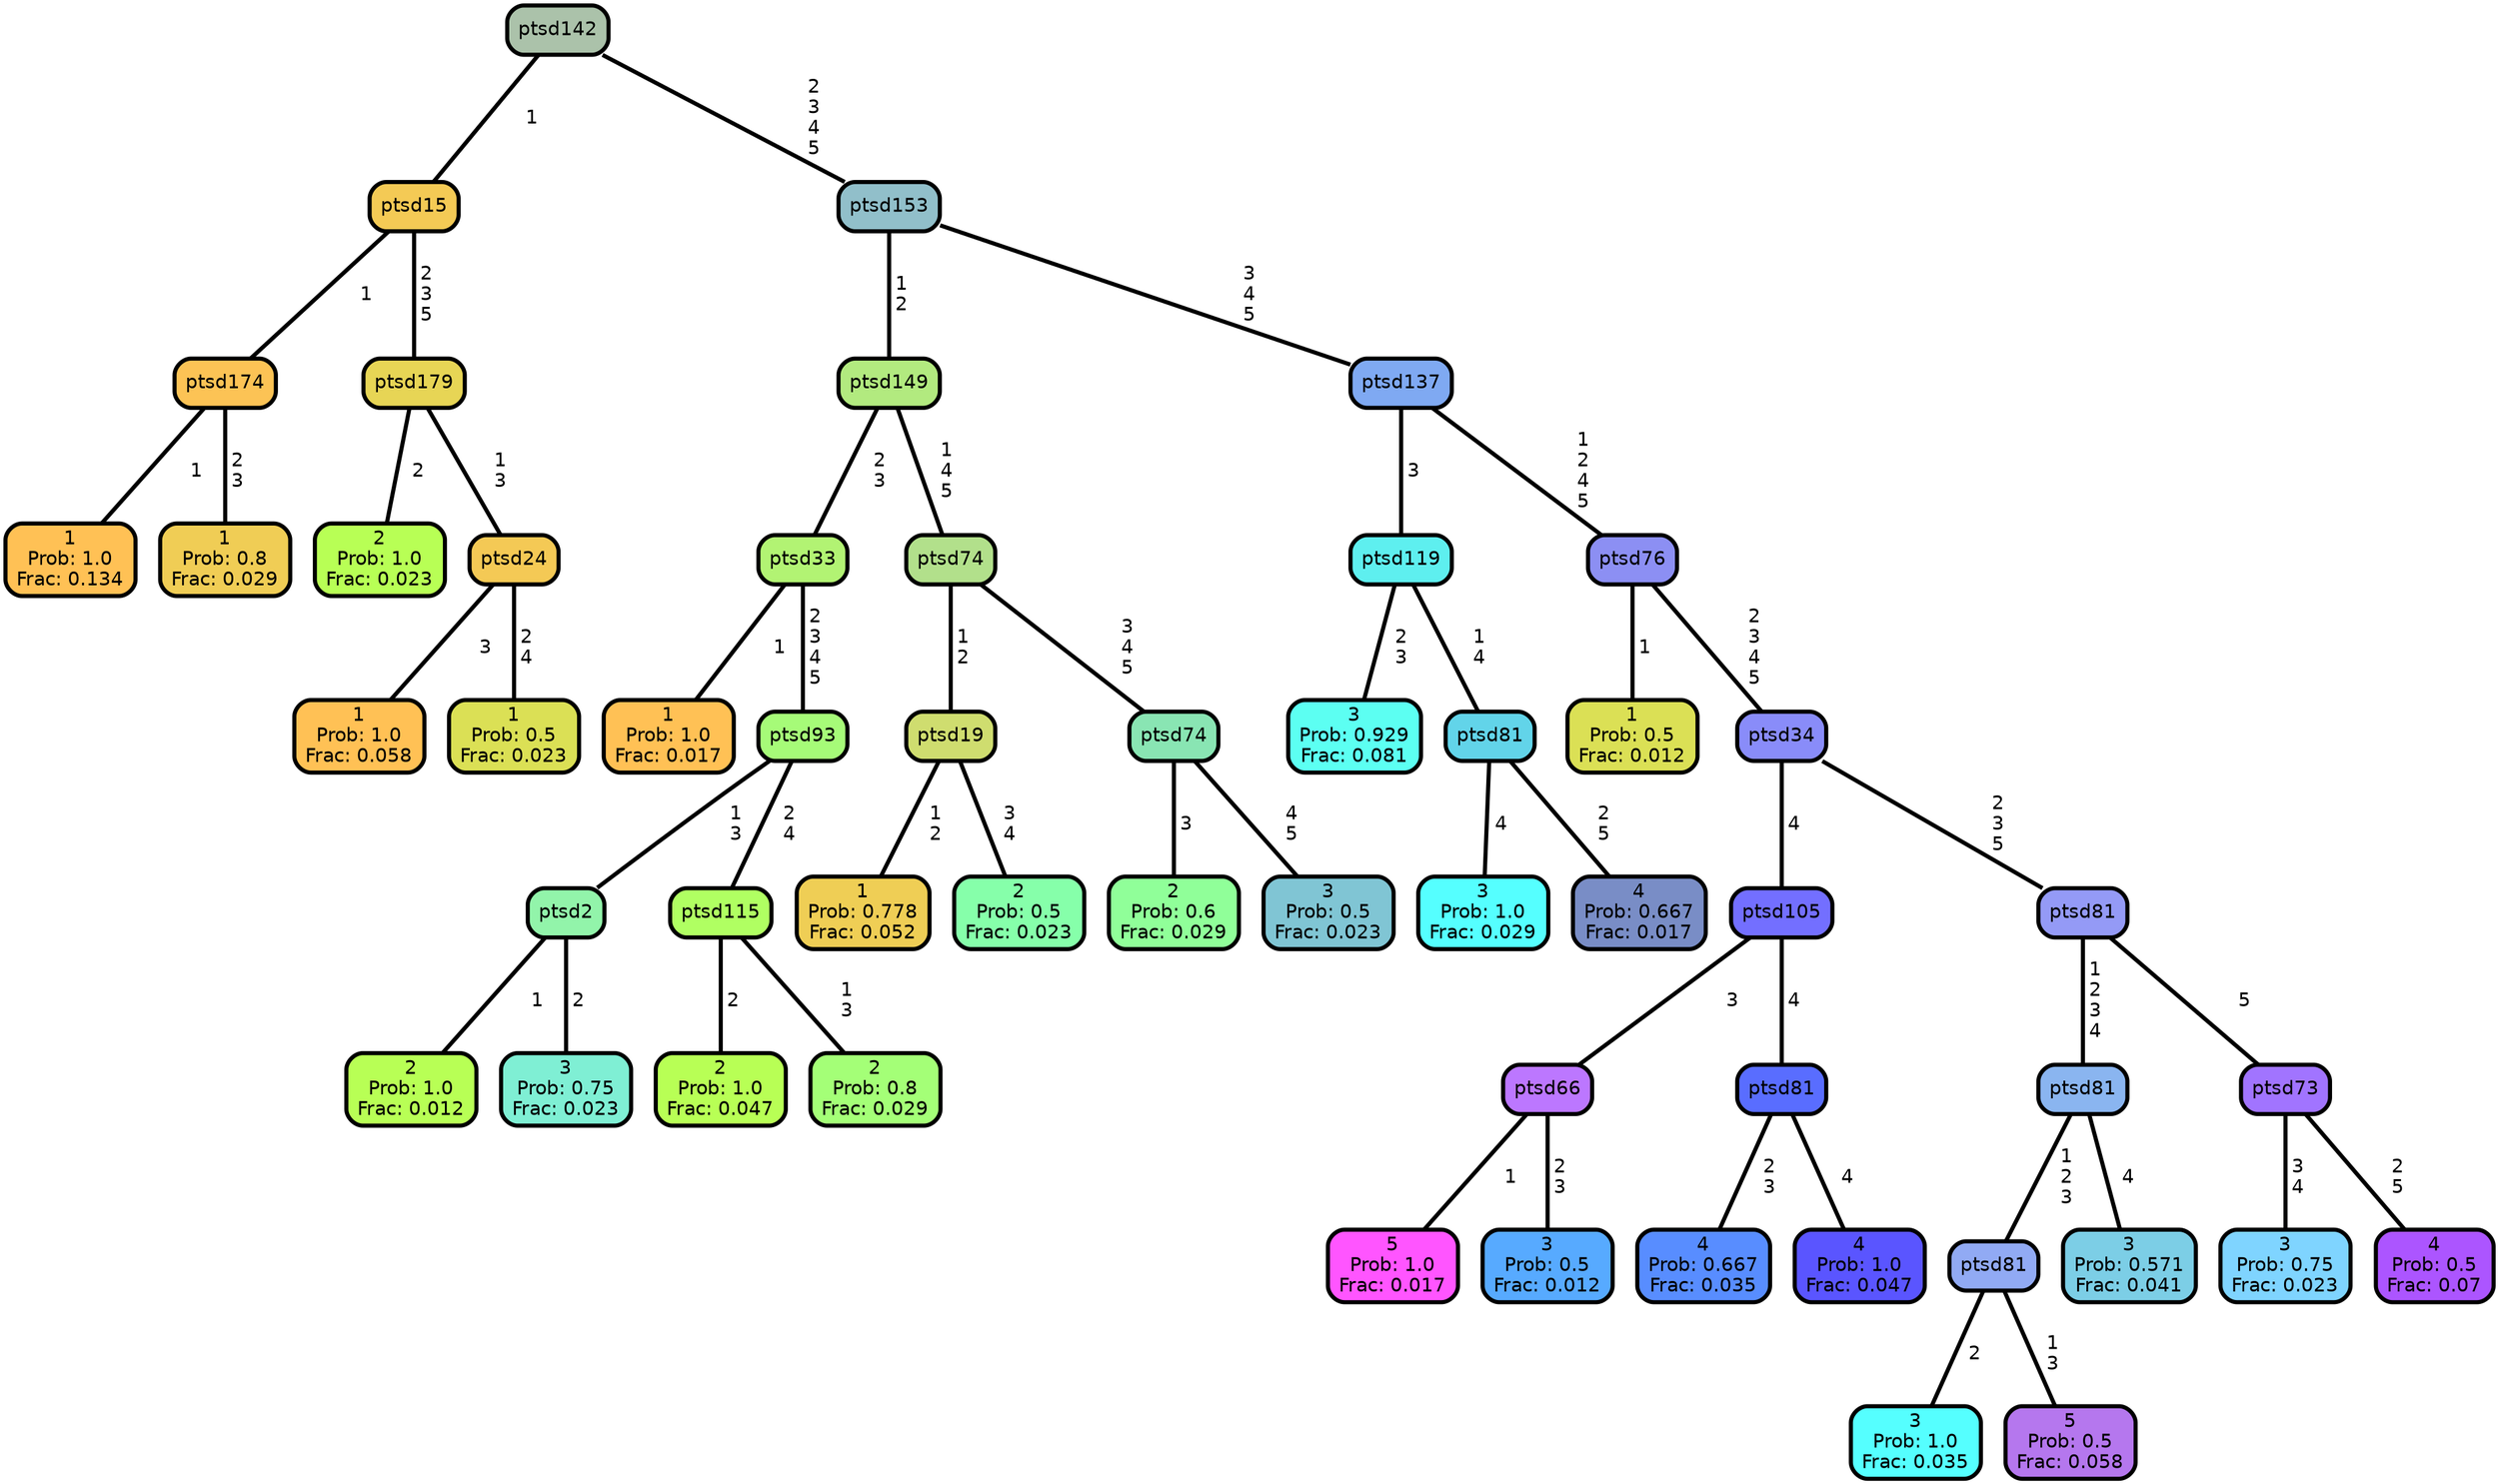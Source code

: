 graph Tree {
node [shape=box, style="filled, rounded",color="black",penwidth="3",fontcolor="black",                 fontname=helvetica] ;
graph [ranksep="0 equally", splines=straight,                 bgcolor=transparent, dpi=200] ;
edge [fontname=helvetica, color=black] ;
0 [label="1
Prob: 1.0
Frac: 0.134", fillcolor="#ffc155"] ;
1 [label="ptsd174", fillcolor="#fcc355"] ;
2 [label="1
Prob: 0.8
Frac: 0.029", fillcolor="#f0cd55"] ;
3 [label="ptsd15", fillcolor="#f4ca55"] ;
4 [label="2
Prob: 1.0
Frac: 0.023", fillcolor="#b8ff55"] ;
5 [label="ptsd179", fillcolor="#e7d555"] ;
6 [label="1
Prob: 1.0
Frac: 0.058", fillcolor="#ffc155"] ;
7 [label="ptsd24", fillcolor="#f4c955"] ;
8 [label="1
Prob: 0.5
Frac: 0.023", fillcolor="#dbe055"] ;
9 [label="ptsd142", fillcolor="#abc2aa"] ;
10 [label="1
Prob: 1.0
Frac: 0.017", fillcolor="#ffc155"] ;
11 [label="ptsd33", fillcolor="#b2f373"] ;
12 [label="2
Prob: 1.0
Frac: 0.012", fillcolor="#b8ff55"] ;
13 [label="ptsd2", fillcolor="#92f4aa"] ;
14 [label="3
Prob: 0.75
Frac: 0.023", fillcolor="#7fefd4"] ;
15 [label="ptsd93", fillcolor="#a6fb78"] ;
16 [label="2
Prob: 1.0
Frac: 0.047", fillcolor="#b8ff55"] ;
17 [label="ptsd115", fillcolor="#b0ff62"] ;
18 [label="2
Prob: 0.8
Frac: 0.029", fillcolor="#a4ff77"] ;
19 [label="ptsd149", fillcolor="#b2ea7f"] ;
20 [label="1
Prob: 0.778
Frac: 0.052", fillcolor="#efce55"] ;
21 [label="ptsd19", fillcolor="#cfdd6f"] ;
22 [label="2
Prob: 0.5
Frac: 0.023", fillcolor="#86ffaa"] ;
23 [label="ptsd74", fillcolor="#b2e08b"] ;
24 [label="2
Prob: 0.6
Frac: 0.029", fillcolor="#90ff99"] ;
25 [label="ptsd74", fillcolor="#89e5b3"] ;
26 [label="3
Prob: 0.5
Frac: 0.023", fillcolor="#80c5d4"] ;
27 [label="ptsd153", fillcolor="#91bfca"] ;
28 [label="3
Prob: 0.929
Frac: 0.081", fillcolor="#5cfff2"] ;
29 [label="ptsd119", fillcolor="#5eefef"] ;
30 [label="3
Prob: 1.0
Frac: 0.029", fillcolor="#55ffff"] ;
31 [label="ptsd81", fillcolor="#62d4e9"] ;
32 [label="4
Prob: 0.667
Frac: 0.017", fillcolor="#798dc6"] ;
33 [label="ptsd137", fillcolor="#7fa9f2"] ;
34 [label="1
Prob: 0.5
Frac: 0.012", fillcolor="#dbe055"] ;
35 [label="ptsd76", fillcolor="#8c8ff3"] ;
36 [label="5
Prob: 1.0
Frac: 0.017", fillcolor="#ff55ff"] ;
37 [label="ptsd66", fillcolor="#bc77ff"] ;
38 [label="3
Prob: 0.5
Frac: 0.012", fillcolor="#57aaff"] ;
39 [label="ptsd105", fillcolor="#736fff"] ;
40 [label="4
Prob: 0.667
Frac: 0.035", fillcolor="#588dff"] ;
41 [label="ptsd81", fillcolor="#596dff"] ;
42 [label="4
Prob: 1.0
Frac: 0.047", fillcolor="#5a55ff"] ;
43 [label="ptsd34", fillcolor="#898cf9"] ;
44 [label="3
Prob: 1.0
Frac: 0.035", fillcolor="#55ffff"] ;
45 [label="ptsd81", fillcolor="#91aaf4"] ;
46 [label="5
Prob: 0.5
Frac: 0.058", fillcolor="#b577ee"] ;
47 [label="ptsd81", fillcolor="#8ab5f0"] ;
48 [label="3
Prob: 0.571
Frac: 0.041", fillcolor="#7ccee6"] ;
49 [label="ptsd81", fillcolor="#949af6"] ;
50 [label="3
Prob: 0.75
Frac: 0.023", fillcolor="#7fd4ff"] ;
51 [label="ptsd73", fillcolor="#a174ff"] ;
52 [label="4
Prob: 0.5
Frac: 0.07", fillcolor="#ac55ff"] ;
1 -- 0 [label=" 1",penwidth=3] ;
1 -- 2 [label=" 2\n 3",penwidth=3] ;
3 -- 1 [label=" 1",penwidth=3] ;
3 -- 5 [label=" 2\n 3\n 5",penwidth=3] ;
5 -- 4 [label=" 2",penwidth=3] ;
5 -- 7 [label=" 1\n 3",penwidth=3] ;
7 -- 6 [label=" 3",penwidth=3] ;
7 -- 8 [label=" 2\n 4",penwidth=3] ;
9 -- 3 [label=" 1",penwidth=3] ;
9 -- 27 [label=" 2\n 3\n 4\n 5",penwidth=3] ;
11 -- 10 [label=" 1",penwidth=3] ;
11 -- 15 [label=" 2\n 3\n 4\n 5",penwidth=3] ;
13 -- 12 [label=" 1",penwidth=3] ;
13 -- 14 [label=" 2",penwidth=3] ;
15 -- 13 [label=" 1\n 3",penwidth=3] ;
15 -- 17 [label=" 2\n 4",penwidth=3] ;
17 -- 16 [label=" 2",penwidth=3] ;
17 -- 18 [label=" 1\n 3",penwidth=3] ;
19 -- 11 [label=" 2\n 3",penwidth=3] ;
19 -- 23 [label=" 1\n 4\n 5",penwidth=3] ;
21 -- 20 [label=" 1\n 2",penwidth=3] ;
21 -- 22 [label=" 3\n 4",penwidth=3] ;
23 -- 21 [label=" 1\n 2",penwidth=3] ;
23 -- 25 [label=" 3\n 4\n 5",penwidth=3] ;
25 -- 24 [label=" 3",penwidth=3] ;
25 -- 26 [label=" 4\n 5",penwidth=3] ;
27 -- 19 [label=" 1\n 2",penwidth=3] ;
27 -- 33 [label=" 3\n 4\n 5",penwidth=3] ;
29 -- 28 [label=" 2\n 3",penwidth=3] ;
29 -- 31 [label=" 1\n 4",penwidth=3] ;
31 -- 30 [label=" 4",penwidth=3] ;
31 -- 32 [label=" 2\n 5",penwidth=3] ;
33 -- 29 [label=" 3",penwidth=3] ;
33 -- 35 [label=" 1\n 2\n 4\n 5",penwidth=3] ;
35 -- 34 [label=" 1",penwidth=3] ;
35 -- 43 [label=" 2\n 3\n 4\n 5",penwidth=3] ;
37 -- 36 [label=" 1",penwidth=3] ;
37 -- 38 [label=" 2\n 3",penwidth=3] ;
39 -- 37 [label=" 3",penwidth=3] ;
39 -- 41 [label=" 4",penwidth=3] ;
41 -- 40 [label=" 2\n 3",penwidth=3] ;
41 -- 42 [label=" 4",penwidth=3] ;
43 -- 39 [label=" 4",penwidth=3] ;
43 -- 49 [label=" 2\n 3\n 5",penwidth=3] ;
45 -- 44 [label=" 2",penwidth=3] ;
45 -- 46 [label=" 1\n 3",penwidth=3] ;
47 -- 45 [label=" 1\n 2\n 3",penwidth=3] ;
47 -- 48 [label=" 4",penwidth=3] ;
49 -- 47 [label=" 1\n 2\n 3\n 4",penwidth=3] ;
49 -- 51 [label=" 5",penwidth=3] ;
51 -- 50 [label=" 3\n 4",penwidth=3] ;
51 -- 52 [label=" 2\n 5",penwidth=3] ;
{rank = same;}}
